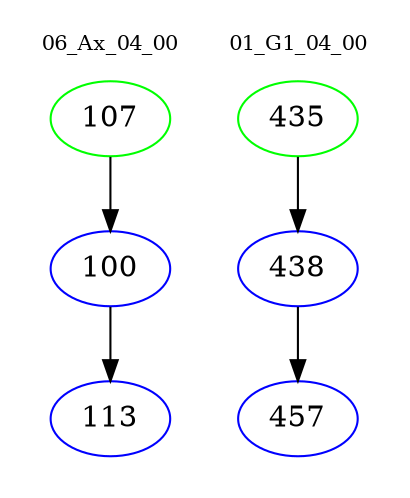 digraph{
subgraph cluster_0 {
color = white
label = "06_Ax_04_00";
fontsize=10;
T0_107 [label="107", color="green"]
T0_107 -> T0_100 [color="black"]
T0_100 [label="100", color="blue"]
T0_100 -> T0_113 [color="black"]
T0_113 [label="113", color="blue"]
}
subgraph cluster_1 {
color = white
label = "01_G1_04_00";
fontsize=10;
T1_435 [label="435", color="green"]
T1_435 -> T1_438 [color="black"]
T1_438 [label="438", color="blue"]
T1_438 -> T1_457 [color="black"]
T1_457 [label="457", color="blue"]
}
}

